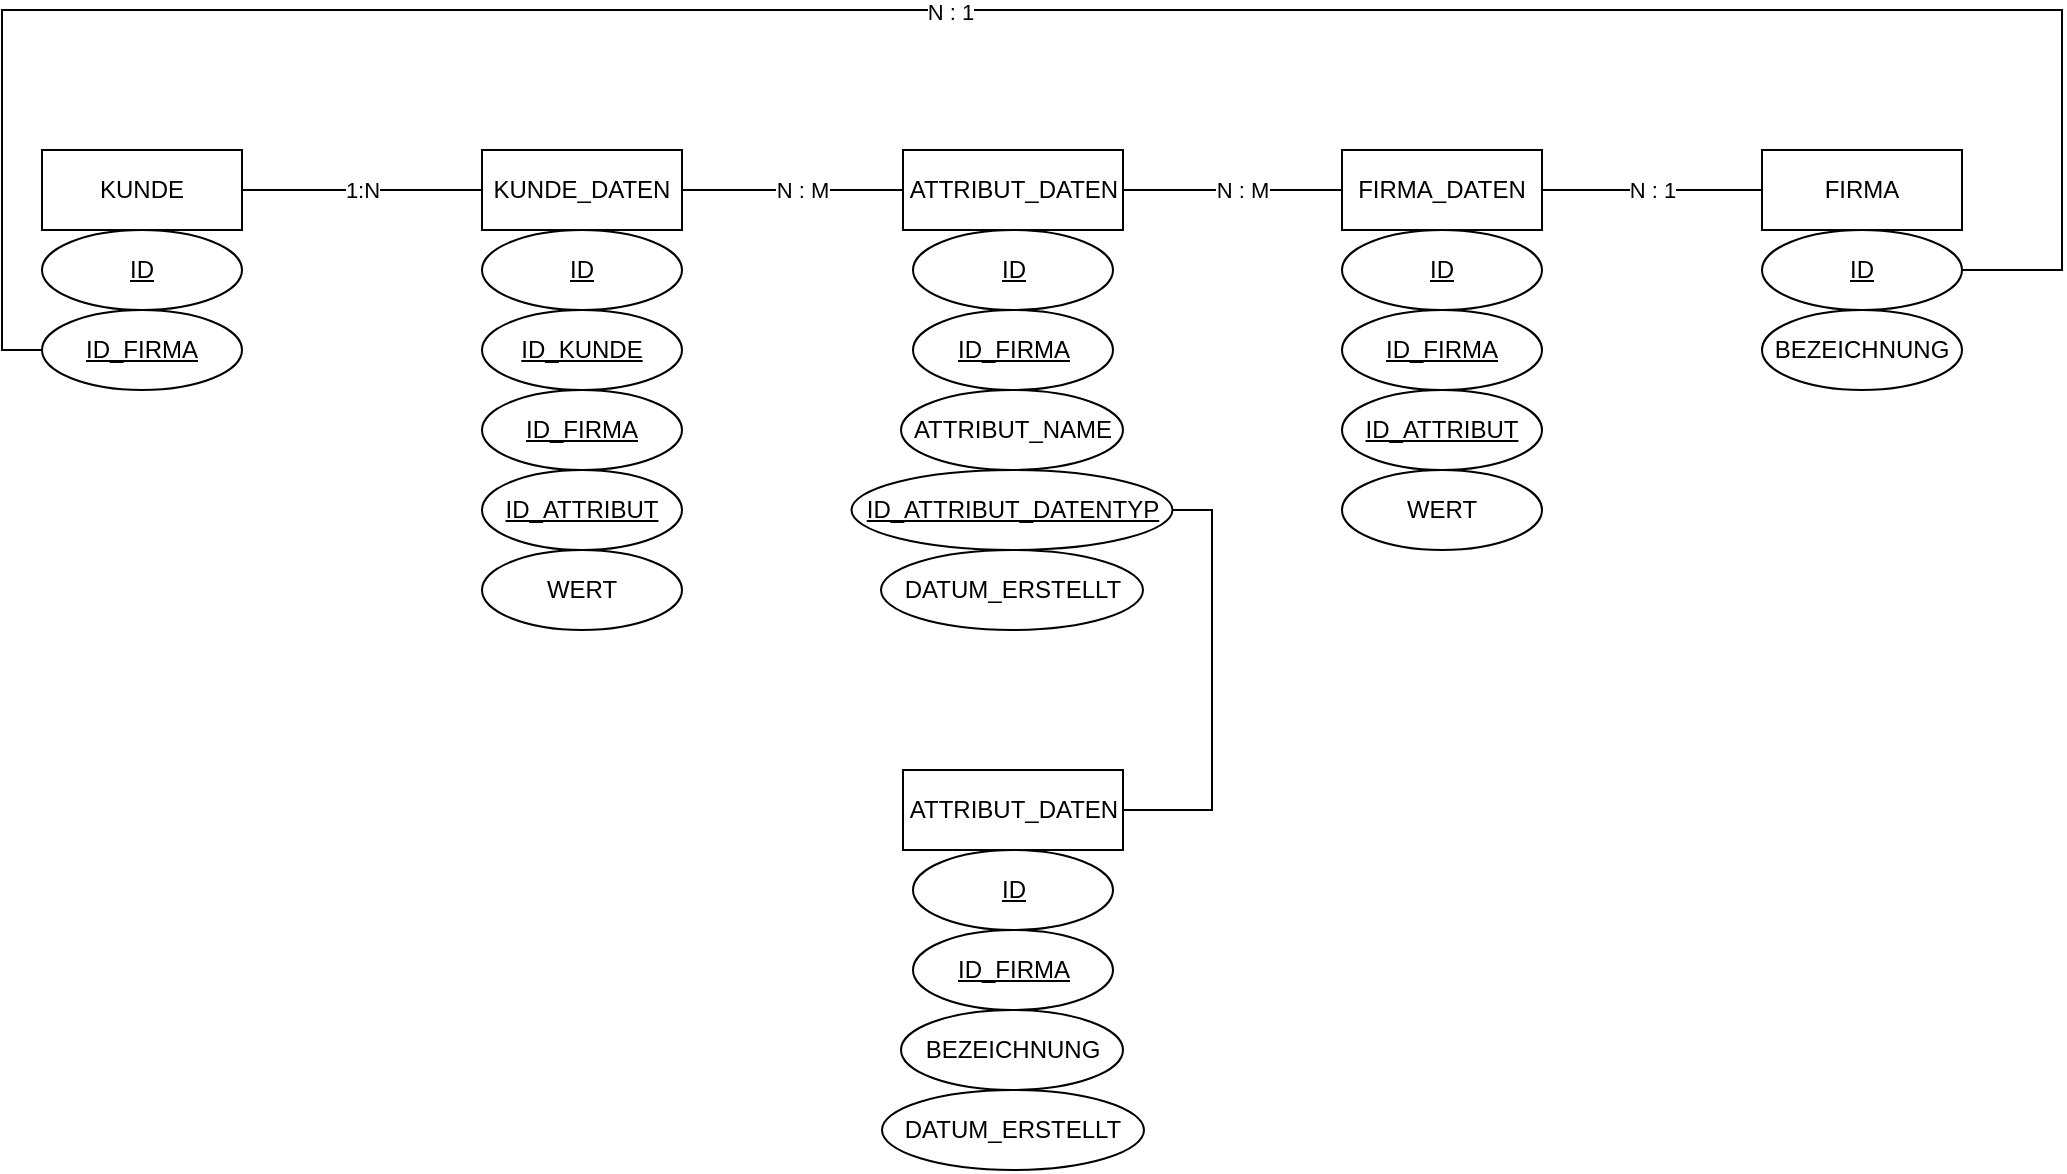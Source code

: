 <mxfile version="20.6.2" type="device"><diagram id="LPiqeKLYiBiNqdWgDR0A" name="Seite-1"><mxGraphModel dx="1745" dy="552" grid="1" gridSize="10" guides="1" tooltips="1" connect="1" arrows="1" fold="1" page="1" pageScale="1" pageWidth="827" pageHeight="1169" math="0" shadow="0"><root><mxCell id="0"/><mxCell id="1" parent="0"/><mxCell id="tIZGY-XqSWCQe38dizkm-38" value="1:N" style="edgeStyle=orthogonalEdgeStyle;rounded=0;orthogonalLoop=1;jettySize=auto;html=1;entryX=0;entryY=0.5;entryDx=0;entryDy=0;endArrow=none;endFill=0;" edge="1" parent="1" source="tIZGY-XqSWCQe38dizkm-1" target="tIZGY-XqSWCQe38dizkm-13"><mxGeometry relative="1" as="geometry"/></mxCell><mxCell id="tIZGY-XqSWCQe38dizkm-1" value="KUNDE" style="whiteSpace=wrap;html=1;align=center;" vertex="1" parent="1"><mxGeometry y="170" width="100" height="40" as="geometry"/></mxCell><mxCell id="tIZGY-XqSWCQe38dizkm-4" value="ID" style="ellipse;whiteSpace=wrap;html=1;align=center;fontStyle=4;" vertex="1" parent="1"><mxGeometry y="210" width="100" height="40" as="geometry"/></mxCell><mxCell id="tIZGY-XqSWCQe38dizkm-5" value="&lt;u&gt;ID_FIRMA&lt;/u&gt;" style="ellipse;whiteSpace=wrap;html=1;align=center;" vertex="1" parent="1"><mxGeometry y="250" width="100" height="40" as="geometry"/></mxCell><mxCell id="tIZGY-XqSWCQe38dizkm-39" style="edgeStyle=orthogonalEdgeStyle;rounded=0;orthogonalLoop=1;jettySize=auto;html=1;entryX=0;entryY=0.5;entryDx=0;entryDy=0;endArrow=none;endFill=0;" edge="1" parent="1" source="tIZGY-XqSWCQe38dizkm-13" target="tIZGY-XqSWCQe38dizkm-28"><mxGeometry relative="1" as="geometry"/></mxCell><mxCell id="tIZGY-XqSWCQe38dizkm-40" value="N : M" style="edgeLabel;html=1;align=center;verticalAlign=middle;resizable=0;points=[];" vertex="1" connectable="0" parent="tIZGY-XqSWCQe38dizkm-39"><mxGeometry x="-0.368" y="-5" relative="1" as="geometry"><mxPoint x="25" y="-5" as="offset"/></mxGeometry></mxCell><mxCell id="tIZGY-XqSWCQe38dizkm-13" value="KUNDE_DATEN" style="whiteSpace=wrap;html=1;align=center;" vertex="1" parent="1"><mxGeometry x="220" y="170" width="100" height="40" as="geometry"/></mxCell><mxCell id="tIZGY-XqSWCQe38dizkm-14" value="ID" style="ellipse;whiteSpace=wrap;html=1;align=center;fontStyle=4;" vertex="1" parent="1"><mxGeometry x="220" y="210" width="100" height="40" as="geometry"/></mxCell><mxCell id="tIZGY-XqSWCQe38dizkm-15" value="&lt;u&gt;ID_KUNDE&lt;/u&gt;" style="ellipse;whiteSpace=wrap;html=1;align=center;" vertex="1" parent="1"><mxGeometry x="220" y="250" width="100" height="40" as="geometry"/></mxCell><mxCell id="tIZGY-XqSWCQe38dizkm-16" value="&lt;u&gt;ID_FIRMA&lt;/u&gt;" style="ellipse;whiteSpace=wrap;html=1;align=center;" vertex="1" parent="1"><mxGeometry x="220" y="290" width="100" height="40" as="geometry"/></mxCell><mxCell id="tIZGY-XqSWCQe38dizkm-17" value="&lt;u&gt;ID_ATTRIBUT&lt;/u&gt;" style="ellipse;whiteSpace=wrap;html=1;align=center;" vertex="1" parent="1"><mxGeometry x="220" y="330" width="100" height="40" as="geometry"/></mxCell><mxCell id="tIZGY-XqSWCQe38dizkm-18" value="WERT" style="ellipse;whiteSpace=wrap;html=1;align=center;" vertex="1" parent="1"><mxGeometry x="220" y="370" width="100" height="40" as="geometry"/></mxCell><mxCell id="tIZGY-XqSWCQe38dizkm-28" value="ATTRIBUT_DATEN" style="whiteSpace=wrap;html=1;align=center;" vertex="1" parent="1"><mxGeometry x="430.5" y="170" width="110" height="40" as="geometry"/></mxCell><mxCell id="tIZGY-XqSWCQe38dizkm-29" value="ID" style="ellipse;whiteSpace=wrap;html=1;align=center;fontStyle=4;" vertex="1" parent="1"><mxGeometry x="435.5" y="210" width="100" height="40" as="geometry"/></mxCell><mxCell id="tIZGY-XqSWCQe38dizkm-30" value="&lt;u&gt;ID_FIRMA&lt;/u&gt;" style="ellipse;whiteSpace=wrap;html=1;align=center;" vertex="1" parent="1"><mxGeometry x="435.5" y="250" width="100" height="40" as="geometry"/></mxCell><mxCell id="tIZGY-XqSWCQe38dizkm-31" value="ATTRIBUT_NAME" style="ellipse;whiteSpace=wrap;html=1;align=center;" vertex="1" parent="1"><mxGeometry x="429.5" y="290" width="111" height="40" as="geometry"/></mxCell><mxCell id="tIZGY-XqSWCQe38dizkm-32" value="DATUM_ERSTELLT" style="ellipse;whiteSpace=wrap;html=1;align=center;" vertex="1" parent="1"><mxGeometry x="419.5" y="370" width="131" height="40" as="geometry"/></mxCell><mxCell id="tIZGY-XqSWCQe38dizkm-57" value="N : 1" style="edgeStyle=orthogonalEdgeStyle;rounded=0;orthogonalLoop=1;jettySize=auto;html=1;entryX=1;entryY=0.5;entryDx=0;entryDy=0;endArrow=none;endFill=0;" edge="1" parent="1" source="tIZGY-XqSWCQe38dizkm-44" target="tIZGY-XqSWCQe38dizkm-47"><mxGeometry relative="1" as="geometry"/></mxCell><mxCell id="tIZGY-XqSWCQe38dizkm-44" value="FIRMA" style="whiteSpace=wrap;html=1;align=center;" vertex="1" parent="1"><mxGeometry x="860" y="170" width="100" height="40" as="geometry"/></mxCell><mxCell id="tIZGY-XqSWCQe38dizkm-63" style="edgeStyle=orthogonalEdgeStyle;rounded=0;orthogonalLoop=1;jettySize=auto;html=1;entryX=0;entryY=0.5;entryDx=0;entryDy=0;endArrow=none;endFill=0;" edge="1" parent="1" source="tIZGY-XqSWCQe38dizkm-45" target="tIZGY-XqSWCQe38dizkm-5"><mxGeometry relative="1" as="geometry"><Array as="points"><mxPoint x="1010" y="230"/><mxPoint x="1010" y="100"/><mxPoint x="-20" y="100"/><mxPoint x="-20" y="270"/></Array></mxGeometry></mxCell><mxCell id="tIZGY-XqSWCQe38dizkm-64" value="N : 1" style="edgeLabel;html=1;align=center;verticalAlign=middle;resizable=0;points=[];" vertex="1" connectable="0" parent="tIZGY-XqSWCQe38dizkm-63"><mxGeometry x="0.052" y="1" relative="1" as="geometry"><mxPoint as="offset"/></mxGeometry></mxCell><mxCell id="tIZGY-XqSWCQe38dizkm-45" value="ID" style="ellipse;whiteSpace=wrap;html=1;align=center;fontStyle=4;" vertex="1" parent="1"><mxGeometry x="860" y="210" width="100" height="40" as="geometry"/></mxCell><mxCell id="tIZGY-XqSWCQe38dizkm-46" value="BEZEICHNUNG" style="ellipse;whiteSpace=wrap;html=1;align=center;" vertex="1" parent="1"><mxGeometry x="860" y="250" width="100" height="40" as="geometry"/></mxCell><mxCell id="tIZGY-XqSWCQe38dizkm-55" value="" style="edgeStyle=orthogonalEdgeStyle;rounded=0;orthogonalLoop=1;jettySize=auto;html=1;endArrow=none;endFill=0;" edge="1" parent="1" source="tIZGY-XqSWCQe38dizkm-47" target="tIZGY-XqSWCQe38dizkm-28"><mxGeometry relative="1" as="geometry"/></mxCell><mxCell id="tIZGY-XqSWCQe38dizkm-58" value="N : M" style="edgeLabel;html=1;align=center;verticalAlign=middle;resizable=0;points=[];" vertex="1" connectable="0" parent="tIZGY-XqSWCQe38dizkm-55"><mxGeometry x="-0.18" y="3" relative="1" as="geometry"><mxPoint x="-5" y="-3" as="offset"/></mxGeometry></mxCell><mxCell id="tIZGY-XqSWCQe38dizkm-47" value="FIRMA_DATEN" style="whiteSpace=wrap;html=1;align=center;" vertex="1" parent="1"><mxGeometry x="650" y="170" width="100" height="40" as="geometry"/></mxCell><mxCell id="tIZGY-XqSWCQe38dizkm-48" value="ID" style="ellipse;whiteSpace=wrap;html=1;align=center;fontStyle=4;" vertex="1" parent="1"><mxGeometry x="650" y="210" width="100" height="40" as="geometry"/></mxCell><mxCell id="tIZGY-XqSWCQe38dizkm-50" value="&lt;u&gt;ID_FIRMA&lt;/u&gt;" style="ellipse;whiteSpace=wrap;html=1;align=center;" vertex="1" parent="1"><mxGeometry x="650" y="250" width="100" height="40" as="geometry"/></mxCell><mxCell id="tIZGY-XqSWCQe38dizkm-51" value="&lt;u&gt;ID_ATTRIBUT&lt;/u&gt;" style="ellipse;whiteSpace=wrap;html=1;align=center;" vertex="1" parent="1"><mxGeometry x="650" y="290" width="100" height="40" as="geometry"/></mxCell><mxCell id="tIZGY-XqSWCQe38dizkm-52" value="WERT" style="ellipse;whiteSpace=wrap;html=1;align=center;" vertex="1" parent="1"><mxGeometry x="650" y="330" width="100" height="40" as="geometry"/></mxCell><mxCell id="tIZGY-XqSWCQe38dizkm-76" style="edgeStyle=orthogonalEdgeStyle;rounded=0;orthogonalLoop=1;jettySize=auto;html=1;entryX=1;entryY=0.5;entryDx=0;entryDy=0;endArrow=none;endFill=0;" edge="1" parent="1" source="tIZGY-XqSWCQe38dizkm-65" target="tIZGY-XqSWCQe38dizkm-71"><mxGeometry relative="1" as="geometry"><Array as="points"><mxPoint x="585" y="350"/><mxPoint x="585" y="500"/></Array></mxGeometry></mxCell><mxCell id="tIZGY-XqSWCQe38dizkm-65" value="&lt;u&gt;ID_ATTRIBUT_DATENTYP&lt;/u&gt;" style="ellipse;whiteSpace=wrap;html=1;align=center;" vertex="1" parent="1"><mxGeometry x="404.75" y="330" width="160.5" height="40" as="geometry"/></mxCell><mxCell id="tIZGY-XqSWCQe38dizkm-71" value="ATTRIBUT_DATEN" style="whiteSpace=wrap;html=1;align=center;" vertex="1" parent="1"><mxGeometry x="430.5" y="480" width="110" height="40" as="geometry"/></mxCell><mxCell id="tIZGY-XqSWCQe38dizkm-72" value="ID" style="ellipse;whiteSpace=wrap;html=1;align=center;fontStyle=4;" vertex="1" parent="1"><mxGeometry x="435.5" y="520" width="100" height="40" as="geometry"/></mxCell><mxCell id="tIZGY-XqSWCQe38dizkm-73" value="&lt;u&gt;ID_FIRMA&lt;/u&gt;" style="ellipse;whiteSpace=wrap;html=1;align=center;" vertex="1" parent="1"><mxGeometry x="435.5" y="560" width="100" height="40" as="geometry"/></mxCell><mxCell id="tIZGY-XqSWCQe38dizkm-74" value="BEZEICHNUNG" style="ellipse;whiteSpace=wrap;html=1;align=center;" vertex="1" parent="1"><mxGeometry x="429.5" y="600" width="111" height="40" as="geometry"/></mxCell><mxCell id="tIZGY-XqSWCQe38dizkm-75" value="DATUM_ERSTELLT" style="ellipse;whiteSpace=wrap;html=1;align=center;" vertex="1" parent="1"><mxGeometry x="420" y="640" width="131" height="40" as="geometry"/></mxCell></root></mxGraphModel></diagram></mxfile>